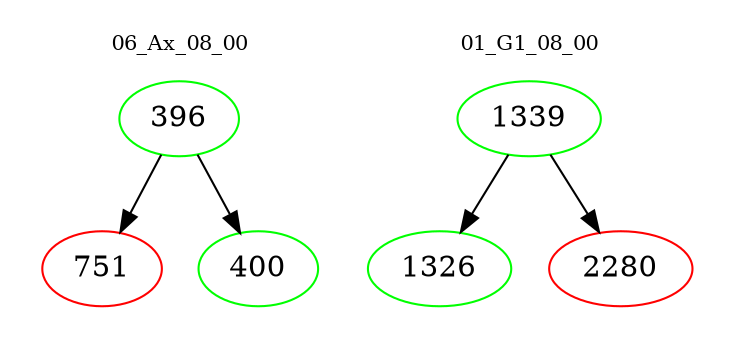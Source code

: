 digraph{
subgraph cluster_0 {
color = white
label = "06_Ax_08_00";
fontsize=10;
T0_396 [label="396", color="green"]
T0_396 -> T0_751 [color="black"]
T0_751 [label="751", color="red"]
T0_396 -> T0_400 [color="black"]
T0_400 [label="400", color="green"]
}
subgraph cluster_1 {
color = white
label = "01_G1_08_00";
fontsize=10;
T1_1339 [label="1339", color="green"]
T1_1339 -> T1_1326 [color="black"]
T1_1326 [label="1326", color="green"]
T1_1339 -> T1_2280 [color="black"]
T1_2280 [label="2280", color="red"]
}
}
